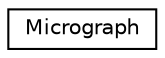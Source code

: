 digraph "Graphical Class Hierarchy"
{
  edge [fontname="Helvetica",fontsize="10",labelfontname="Helvetica",labelfontsize="10"];
  node [fontname="Helvetica",fontsize="10",shape=record];
  rankdir="LR";
  Node0 [label="Micrograph",height=0.2,width=0.4,color="black", fillcolor="white", style="filled",URL="$classMicrograph.html"];
}
